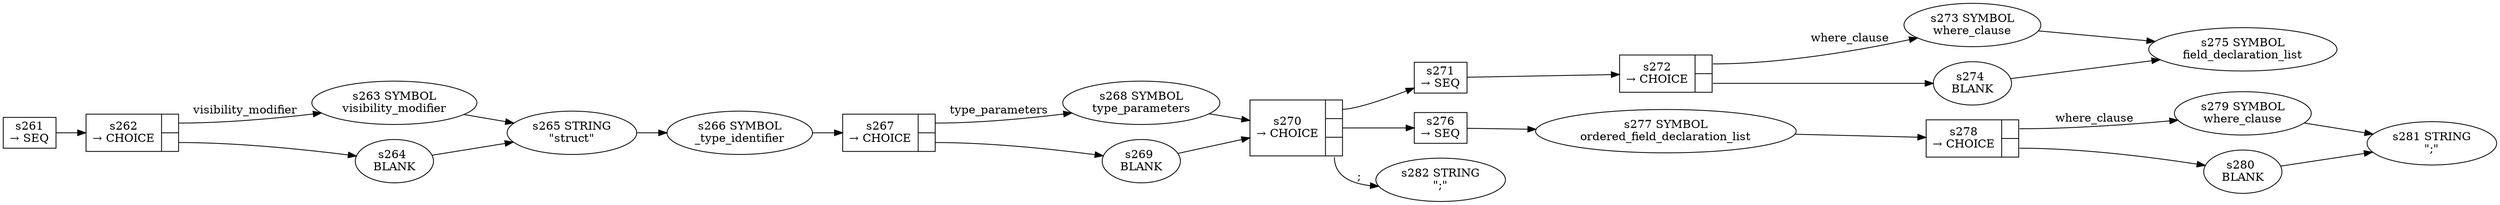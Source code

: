 
  digraph struct_item {
  
    rankdir=LR;
  
    s261 [label="s261\n&rarr; SEQ", shape=record, fixedsize=false, peripheries=1];
  s262 [label="{s262\n&rarr; CHOICE|{<p0>|<p1>}}", shape=record, fixedsize=false, peripheries=1];
  s263 [label="s263 SYMBOL\nvisibility_modifier" href="rust-grammar.json.visibility_modifier.dot.svg"];
  s262:p0 -> s263 [label="visibility_modifier"];
  s264 [label="s264 \nBLANK"];
  s262:p1 -> s264 [label=""];
  s261 -> s262 [];
  s265 [label="s265 STRING\n\"struct\""];
  s263 -> s265 [];
  s264 -> s265 [];
  s266 [label="s266 SYMBOL\n_type_identifier" href="rust-grammar.json._type_identifier.dot.svg"];
  s265 -> s266 [];
  s267 [label="{s267\n&rarr; CHOICE|{<p0>|<p1>}}", shape=record, fixedsize=false, peripheries=1];
  s268 [label="s268 SYMBOL\ntype_parameters" href="rust-grammar.json.type_parameters.dot.svg"];
  s267:p0 -> s268 [label="type_parameters"];
  s269 [label="s269 \nBLANK"];
  s267:p1 -> s269 [label=""];
  s266 -> s267 [];
  s270 [label="{s270\n&rarr; CHOICE|{<p0>|<p1>|<p2>}}", shape=record, fixedsize=false, peripheries=1];
  s271 [label="s271\n&rarr; SEQ", shape=record, fixedsize=false, peripheries=1];
  s272 [label="{s272\n&rarr; CHOICE|{<p0>|<p1>}}", shape=record, fixedsize=false, peripheries=1];
  s273 [label="s273 SYMBOL\nwhere_clause" href="rust-grammar.json.where_clause.dot.svg"];
  s272:p0 -> s273 [label="where_clause"];
  s274 [label="s274 \nBLANK"];
  s272:p1 -> s274 [label=""];
  s271 -> s272 [];
  s275 [label="s275 SYMBOL\nfield_declaration_list" href="rust-grammar.json.field_declaration_list.dot.svg"];
  s273 -> s275 [];
  s274 -> s275 [];
  s270:p0 -> s271 [label=""];
  s276 [label="s276\n&rarr; SEQ", shape=record, fixedsize=false, peripheries=1];
  s277 [label="s277 SYMBOL\nordered_field_declaration_list" href="rust-grammar.json.ordered_field_declaration_list.dot.svg"];
  s276 -> s277 [];
  s278 [label="{s278\n&rarr; CHOICE|{<p0>|<p1>}}", shape=record, fixedsize=false, peripheries=1];
  s279 [label="s279 SYMBOL\nwhere_clause" href="rust-grammar.json.where_clause.dot.svg"];
  s278:p0 -> s279 [label="where_clause"];
  s280 [label="s280 \nBLANK"];
  s278:p1 -> s280 [label=""];
  s277 -> s278 [];
  s281 [label="s281 STRING\n\";\""];
  s279 -> s281 [];
  s280 -> s281 [];
  s270:p1 -> s276 [label=""];
  s282 [label="s282 STRING\n\";\""];
  s270:p2 -> s282 [label=";"];
  s268 -> s270 [];
  s269 -> s270 [];
  
  }
  
